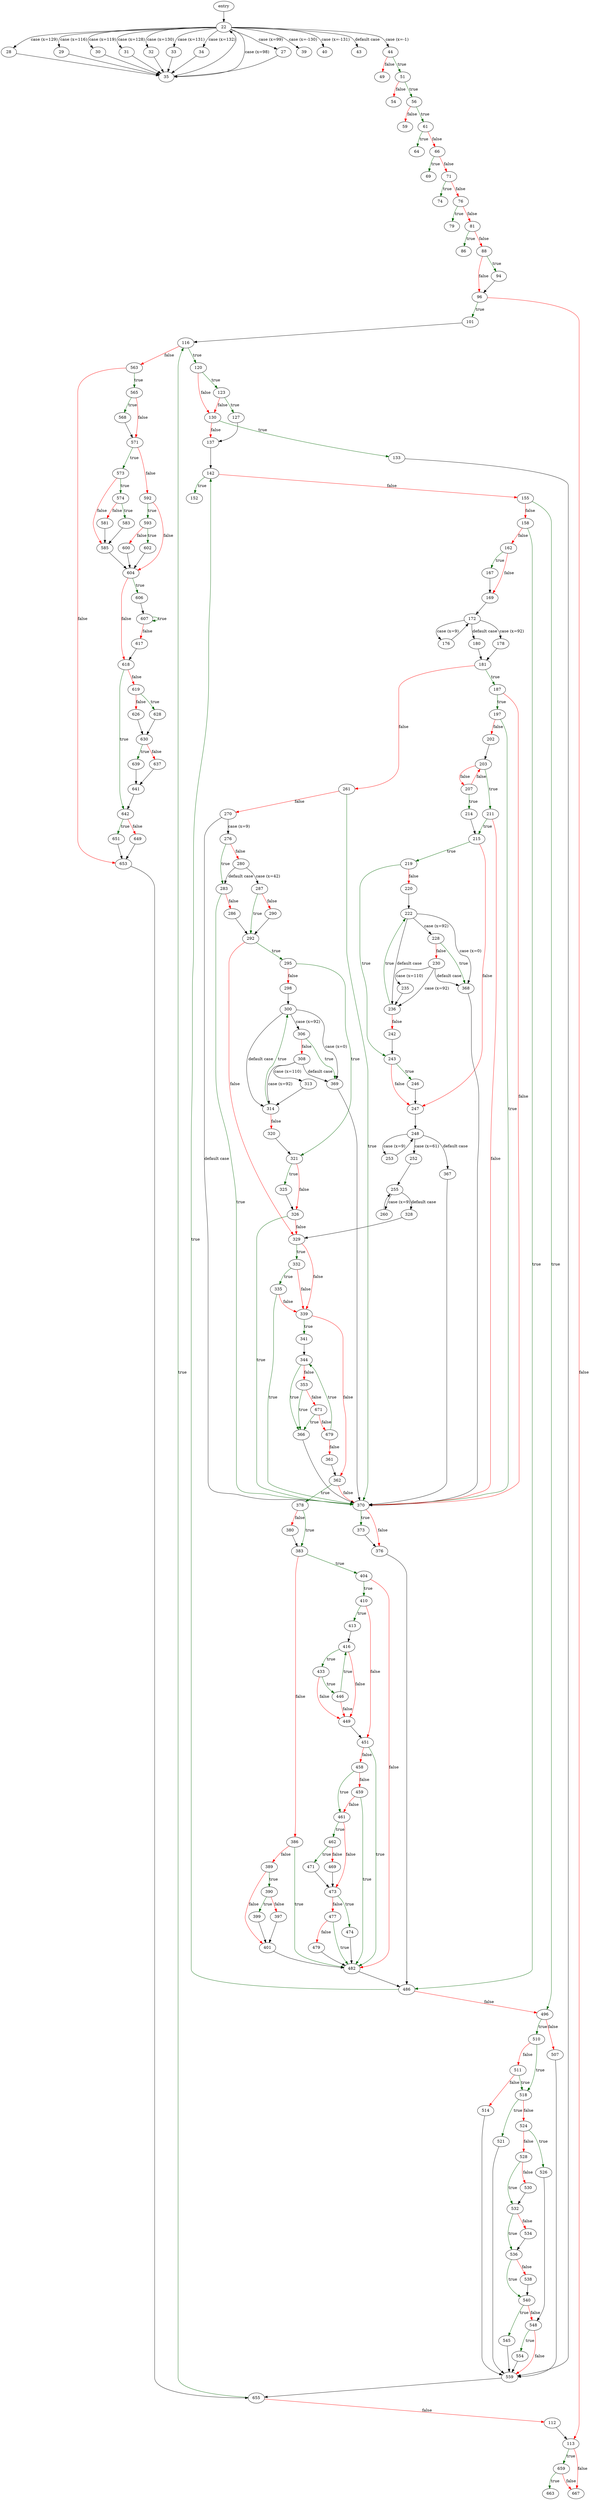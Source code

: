digraph "main" {
	// Node definitions.
	2 [label=entry];
	22;
	27;
	28;
	29;
	30;
	31;
	32;
	33;
	34;
	35;
	39;
	40;
	43;
	44;
	49;
	51;
	54;
	56;
	59;
	61;
	64;
	66;
	69;
	71;
	74;
	76;
	79;
	81;
	86;
	88;
	94;
	96;
	101;
	112;
	113;
	116;
	120;
	123;
	127;
	130;
	133;
	137;
	142;
	152;
	155;
	158;
	162;
	167;
	169;
	172;
	176;
	178;
	180;
	181;
	187;
	197;
	202;
	203;
	207;
	211;
	214;
	215;
	219;
	220;
	222;
	228;
	230;
	235;
	236;
	242;
	243;
	246;
	247;
	248;
	252;
	253;
	255;
	260;
	261;
	270;
	276;
	280;
	283;
	286;
	287;
	290;
	292;
	295;
	298;
	300;
	306;
	308;
	313;
	314;
	320;
	321;
	325;
	326;
	328;
	329;
	332;
	335;
	339;
	341;
	344;
	353;
	361;
	362;
	366;
	367;
	368;
	369;
	370;
	373;
	376;
	378;
	380;
	383;
	386;
	389;
	390;
	397;
	399;
	401;
	404;
	410;
	413;
	416;
	433;
	446;
	449;
	451;
	458;
	459;
	461;
	462;
	469;
	471;
	473;
	474;
	477;
	479;
	482;
	486;
	496;
	507;
	510;
	511;
	514;
	518;
	521;
	524;
	526;
	528;
	530;
	532;
	534;
	536;
	538;
	540;
	545;
	548;
	554;
	559;
	563;
	565;
	568;
	571;
	573;
	574;
	581;
	583;
	585;
	592;
	593;
	600;
	602;
	604;
	606;
	607;
	617;
	618;
	619;
	626;
	628;
	630;
	637;
	639;
	641;
	642;
	649;
	651;
	653;
	655;
	659;
	663;
	667;
	671;
	679;

	// Edge definitions.
	2 -> 22;
	22 -> 27 [label="case (x=99)"];
	22 -> 28 [label="case (x=129)"];
	22 -> 29 [label="case (x=116)"];
	22 -> 30 [label="case (x=119)"];
	22 -> 31 [label="case (x=128)"];
	22 -> 32 [label="case (x=130)"];
	22 -> 33 [label="case (x=131)"];
	22 -> 34 [label="case (x=132)"];
	22 -> 35 [label="case (x=98)"];
	22 -> 39 [label="case (x=-130)"];
	22 -> 40 [label="case (x=-131)"];
	22 -> 43 [label="default case"];
	22 -> 44 [label="case (x=-1)"];
	27 -> 35;
	28 -> 35;
	29 -> 35;
	30 -> 35;
	31 -> 35;
	32 -> 35;
	33 -> 35;
	34 -> 35;
	35 -> 22;
	44 -> 49 [
		color=red
		label=false
	];
	44 -> 51 [
		color=darkgreen
		label=true
	];
	51 -> 54 [
		color=red
		label=false
	];
	51 -> 56 [
		color=darkgreen
		label=true
	];
	56 -> 59 [
		color=red
		label=false
	];
	56 -> 61 [
		color=darkgreen
		label=true
	];
	61 -> 64 [
		color=darkgreen
		label=true
	];
	61 -> 66 [
		color=red
		label=false
	];
	66 -> 69 [
		color=darkgreen
		label=true
	];
	66 -> 71 [
		color=red
		label=false
	];
	71 -> 74 [
		color=darkgreen
		label=true
	];
	71 -> 76 [
		color=red
		label=false
	];
	76 -> 79 [
		color=darkgreen
		label=true
	];
	76 -> 81 [
		color=red
		label=false
	];
	81 -> 86 [
		color=darkgreen
		label=true
	];
	81 -> 88 [
		color=red
		label=false
	];
	88 -> 94 [
		color=darkgreen
		label=true
	];
	88 -> 96 [
		color=red
		label=false
	];
	94 -> 96;
	96 -> 101 [
		color=darkgreen
		label=true
	];
	96 -> 113 [
		color=red
		label=false
	];
	101 -> 116;
	112 -> 113;
	113 -> 659 [
		color=darkgreen
		label=true
	];
	113 -> 667 [
		color=red
		label=false
	];
	116 -> 120 [
		color=darkgreen
		label=true
	];
	116 -> 563 [
		color=red
		label=false
	];
	120 -> 123 [
		color=darkgreen
		label=true
	];
	120 -> 130 [
		color=red
		label=false
	];
	123 -> 127 [
		color=darkgreen
		label=true
	];
	123 -> 130 [
		color=red
		label=false
	];
	127 -> 137;
	130 -> 133 [
		color=darkgreen
		label=true
	];
	130 -> 137 [
		color=red
		label=false
	];
	133 -> 559;
	137 -> 142;
	142 -> 152 [
		color=darkgreen
		label=true
	];
	142 -> 155 [
		color=red
		label=false
	];
	155 -> 158 [
		color=red
		label=false
	];
	155 -> 496 [
		color=darkgreen
		label=true
	];
	158 -> 162 [
		color=red
		label=false
	];
	158 -> 486 [
		color=darkgreen
		label=true
	];
	162 -> 167 [
		color=darkgreen
		label=true
	];
	162 -> 169 [
		color=red
		label=false
	];
	167 -> 169;
	169 -> 172;
	172 -> 176 [label="case (x=9)"];
	172 -> 178 [label="case (x=92)"];
	172 -> 180 [label="default case"];
	176 -> 172;
	178 -> 181;
	180 -> 181;
	181 -> 187 [
		color=darkgreen
		label=true
	];
	181 -> 261 [
		color=red
		label=false
	];
	187 -> 197 [
		color=darkgreen
		label=true
	];
	187 -> 370 [
		color=red
		label=false
	];
	197 -> 202 [
		color=red
		label=false
	];
	197 -> 370 [
		color=darkgreen
		label=true
	];
	202 -> 203;
	203 -> 207 [
		color=red
		label=false
	];
	203 -> 211 [
		color=darkgreen
		label=true
	];
	207 -> 203 [
		color=red
		label=false
	];
	207 -> 214 [
		color=darkgreen
		label=true
	];
	211 -> 215 [
		color=darkgreen
		label=true
	];
	211 -> 370 [
		color=red
		label=false
	];
	214 -> 215;
	215 -> 219 [
		color=darkgreen
		label=true
	];
	215 -> 247 [
		color=red
		label=false
	];
	219 -> 220 [
		color=red
		label=false
	];
	219 -> 243 [
		color=darkgreen
		label=true
	];
	220 -> 222;
	222 -> 228 [label="case (x=92)"];
	222 -> 236 [label="default case"];
	222 -> 368 [label="case (x=0)"];
	228 -> 230 [
		color=red
		label=false
	];
	228 -> 368 [
		color=darkgreen
		label=true
	];
	230 -> 235 [label="case (x=110)"];
	230 -> 236 [label="case (x=92)"];
	230 -> 368 [label="default case"];
	235 -> 236;
	236 -> 222 [
		color=darkgreen
		label=true
	];
	236 -> 242 [
		color=red
		label=false
	];
	242 -> 243;
	243 -> 246 [
		color=darkgreen
		label=true
	];
	243 -> 247 [
		color=red
		label=false
	];
	246 -> 247;
	247 -> 248;
	248 -> 252 [label="case (x=61)"];
	248 -> 253 [label="case (x=9)"];
	248 -> 367 [label="default case"];
	252 -> 255;
	253 -> 248;
	255 -> 260 [label="case (x=9)"];
	255 -> 328 [label="default case"];
	260 -> 255;
	261 -> 270 [
		color=red
		label=false
	];
	261 -> 370 [
		color=darkgreen
		label=true
	];
	270 -> 276 [label="case (x=9)"];
	270 -> 370 [label="default case"];
	276 -> 280 [
		color=red
		label=false
	];
	276 -> 283 [
		color=darkgreen
		label=true
	];
	280 -> 283 [label="default case"];
	280 -> 287 [label="case (x=42)"];
	283 -> 286 [
		color=red
		label=false
	];
	283 -> 370 [
		color=darkgreen
		label=true
	];
	286 -> 292;
	287 -> 290 [
		color=red
		label=false
	];
	287 -> 292 [
		color=darkgreen
		label=true
	];
	290 -> 292;
	292 -> 295 [
		color=darkgreen
		label=true
	];
	292 -> 329 [
		color=red
		label=false
	];
	295 -> 298 [
		color=red
		label=false
	];
	295 -> 321 [
		color=darkgreen
		label=true
	];
	298 -> 300;
	300 -> 306 [label="case (x=92)"];
	300 -> 314 [label="default case"];
	300 -> 369 [label="case (x=0)"];
	306 -> 308 [
		color=red
		label=false
	];
	306 -> 369 [
		color=darkgreen
		label=true
	];
	308 -> 313 [label="case (x=110)"];
	308 -> 314 [label="case (x=92)"];
	308 -> 369 [label="default case"];
	313 -> 314;
	314 -> 300 [
		color=darkgreen
		label=true
	];
	314 -> 320 [
		color=red
		label=false
	];
	320 -> 321;
	321 -> 325 [
		color=darkgreen
		label=true
	];
	321 -> 326 [
		color=red
		label=false
	];
	325 -> 326;
	326 -> 329 [
		color=red
		label=false
	];
	326 -> 370 [
		color=darkgreen
		label=true
	];
	328 -> 329;
	329 -> 332 [
		color=darkgreen
		label=true
	];
	329 -> 339 [
		color=red
		label=false
	];
	332 -> 335 [
		color=darkgreen
		label=true
	];
	332 -> 339 [
		color=red
		label=false
	];
	335 -> 339 [
		color=red
		label=false
	];
	335 -> 370 [
		color=darkgreen
		label=true
	];
	339 -> 341 [
		color=darkgreen
		label=true
	];
	339 -> 362 [
		color=red
		label=false
	];
	341 -> 344;
	344 -> 353 [
		color=red
		label=false
	];
	344 -> 366 [
		color=darkgreen
		label=true
	];
	353 -> 366 [
		color=darkgreen
		label=true
	];
	353 -> 671 [
		color=red
		label=false
	];
	361 -> 362;
	362 -> 370 [
		color=red
		label=false
	];
	362 -> 378 [
		color=darkgreen
		label=true
	];
	366 -> 370;
	367 -> 370;
	368 -> 370;
	369 -> 370;
	370 -> 373 [
		color=darkgreen
		label=true
	];
	370 -> 376 [
		color=red
		label=false
	];
	373 -> 376;
	376 -> 486;
	378 -> 380 [
		color=red
		label=false
	];
	378 -> 383 [
		color=darkgreen
		label=true
	];
	380 -> 383;
	383 -> 386 [
		color=red
		label=false
	];
	383 -> 404 [
		color=darkgreen
		label=true
	];
	386 -> 389 [
		color=red
		label=false
	];
	386 -> 482 [
		color=darkgreen
		label=true
	];
	389 -> 390 [
		color=darkgreen
		label=true
	];
	389 -> 401 [
		color=red
		label=false
	];
	390 -> 397 [
		color=red
		label=false
	];
	390 -> 399 [
		color=darkgreen
		label=true
	];
	397 -> 401;
	399 -> 401;
	401 -> 482;
	404 -> 410 [
		color=darkgreen
		label=true
	];
	404 -> 482 [
		color=red
		label=false
	];
	410 -> 413 [
		color=darkgreen
		label=true
	];
	410 -> 451 [
		color=red
		label=false
	];
	413 -> 416;
	416 -> 433 [
		color=darkgreen
		label=true
	];
	416 -> 449 [
		color=red
		label=false
	];
	433 -> 446 [
		color=darkgreen
		label=true
	];
	433 -> 449 [
		color=red
		label=false
	];
	446 -> 416 [
		color=darkgreen
		label=true
	];
	446 -> 449 [
		color=red
		label=false
	];
	449 -> 451;
	451 -> 458 [
		color=red
		label=false
	];
	451 -> 482 [
		color=darkgreen
		label=true
	];
	458 -> 459 [
		color=red
		label=false
	];
	458 -> 461 [
		color=darkgreen
		label=true
	];
	459 -> 461 [
		color=red
		label=false
	];
	459 -> 482 [
		color=darkgreen
		label=true
	];
	461 -> 462 [
		color=darkgreen
		label=true
	];
	461 -> 473 [
		color=red
		label=false
	];
	462 -> 469 [
		color=red
		label=false
	];
	462 -> 471 [
		color=darkgreen
		label=true
	];
	469 -> 473;
	471 -> 473;
	473 -> 474 [
		color=darkgreen
		label=true
	];
	473 -> 477 [
		color=red
		label=false
	];
	474 -> 482;
	477 -> 479 [
		color=red
		label=false
	];
	477 -> 482 [
		color=darkgreen
		label=true
	];
	479 -> 482;
	482 -> 486;
	486 -> 142 [
		color=darkgreen
		label=true
	];
	486 -> 496 [
		color=red
		label=false
	];
	496 -> 507 [
		color=red
		label=false
	];
	496 -> 510 [
		color=darkgreen
		label=true
	];
	507 -> 559;
	510 -> 511 [
		color=red
		label=false
	];
	510 -> 518 [
		color=darkgreen
		label=true
	];
	511 -> 514 [
		color=red
		label=false
	];
	511 -> 518 [
		color=darkgreen
		label=true
	];
	514 -> 559;
	518 -> 521 [
		color=darkgreen
		label=true
	];
	518 -> 524 [
		color=red
		label=false
	];
	521 -> 559;
	524 -> 526 [
		color=darkgreen
		label=true
	];
	524 -> 528 [
		color=red
		label=false
	];
	526 -> 548;
	528 -> 530 [
		color=red
		label=false
	];
	528 -> 532 [
		color=darkgreen
		label=true
	];
	530 -> 532;
	532 -> 534 [
		color=red
		label=false
	];
	532 -> 536 [
		color=darkgreen
		label=true
	];
	534 -> 536;
	536 -> 538 [
		color=red
		label=false
	];
	536 -> 540 [
		color=darkgreen
		label=true
	];
	538 -> 540;
	540 -> 545 [
		color=darkgreen
		label=true
	];
	540 -> 548 [
		color=red
		label=false
	];
	545 -> 559;
	548 -> 554 [
		color=darkgreen
		label=true
	];
	548 -> 559 [
		color=red
		label=false
	];
	554 -> 559;
	559 -> 655;
	563 -> 565 [
		color=darkgreen
		label=true
	];
	563 -> 653 [
		color=red
		label=false
	];
	565 -> 568 [
		color=darkgreen
		label=true
	];
	565 -> 571 [
		color=red
		label=false
	];
	568 -> 571;
	571 -> 573 [
		color=darkgreen
		label=true
	];
	571 -> 592 [
		color=red
		label=false
	];
	573 -> 574 [
		color=darkgreen
		label=true
	];
	573 -> 585 [
		color=red
		label=false
	];
	574 -> 581 [
		color=red
		label=false
	];
	574 -> 583 [
		color=darkgreen
		label=true
	];
	581 -> 585;
	583 -> 585;
	585 -> 604;
	592 -> 593 [
		color=darkgreen
		label=true
	];
	592 -> 604 [
		color=red
		label=false
	];
	593 -> 600 [
		color=red
		label=false
	];
	593 -> 602 [
		color=darkgreen
		label=true
	];
	600 -> 604;
	602 -> 604;
	604 -> 606 [
		color=darkgreen
		label=true
	];
	604 -> 618 [
		color=red
		label=false
	];
	606 -> 607;
	607 -> 607 [
		color=darkgreen
		label=true
	];
	607 -> 617 [
		color=red
		label=false
	];
	617 -> 618;
	618 -> 619 [
		color=red
		label=false
	];
	618 -> 642 [
		color=darkgreen
		label=true
	];
	619 -> 626 [
		color=red
		label=false
	];
	619 -> 628 [
		color=darkgreen
		label=true
	];
	626 -> 630;
	628 -> 630;
	630 -> 637 [
		color=red
		label=false
	];
	630 -> 639 [
		color=darkgreen
		label=true
	];
	637 -> 641;
	639 -> 641;
	641 -> 642;
	642 -> 649 [
		color=red
		label=false
	];
	642 -> 651 [
		color=darkgreen
		label=true
	];
	649 -> 653;
	651 -> 653;
	653 -> 655;
	655 -> 112 [
		color=red
		label=false
	];
	655 -> 116 [
		color=darkgreen
		label=true
	];
	659 -> 663 [
		color=darkgreen
		label=true
	];
	659 -> 667 [
		color=red
		label=false
	];
	671 -> 366 [
		color=darkgreen
		label=true
	];
	671 -> 679 [
		color=red
		label=false
	];
	679 -> 344 [
		color=darkgreen
		label=true
	];
	679 -> 361 [
		color=red
		label=false
	];
}